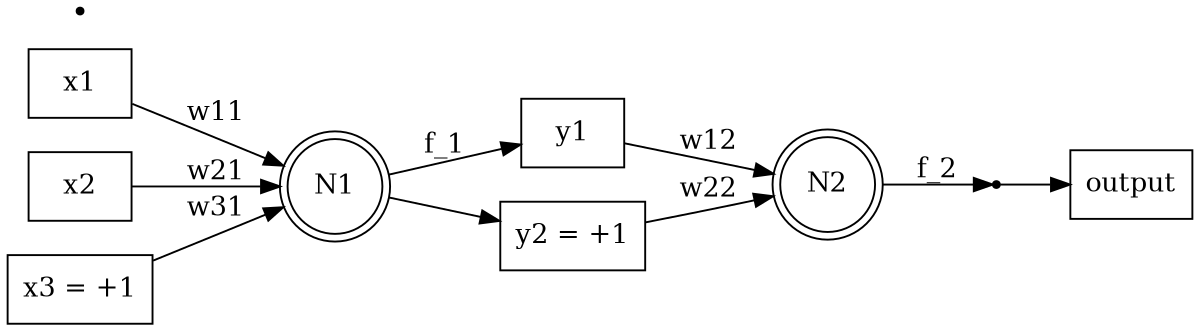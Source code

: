 digraph neural_network {
	rankdir=LR;
	size="8,5"
	node [shape = doublecircle]; N1 N2;
	node [shape = point]; o1 o2;
	node [shape = box];
	x1 -> N1 [ label = "w11" ];
        x2 -> N1 [ label = "w21" ];
        "x3 = +1" -> N1 [ label = "w31" ];
        
        N1 -> y1 [ label = "f_1"];
        N1 -> "y2 = +1";

        y1 -> N2 [ label = "w12" ];
        "y2 = +1" -> N2 [ label = "w22" ];

        N2 -> o2 [label = "f_2"];
        o2 -> output

}